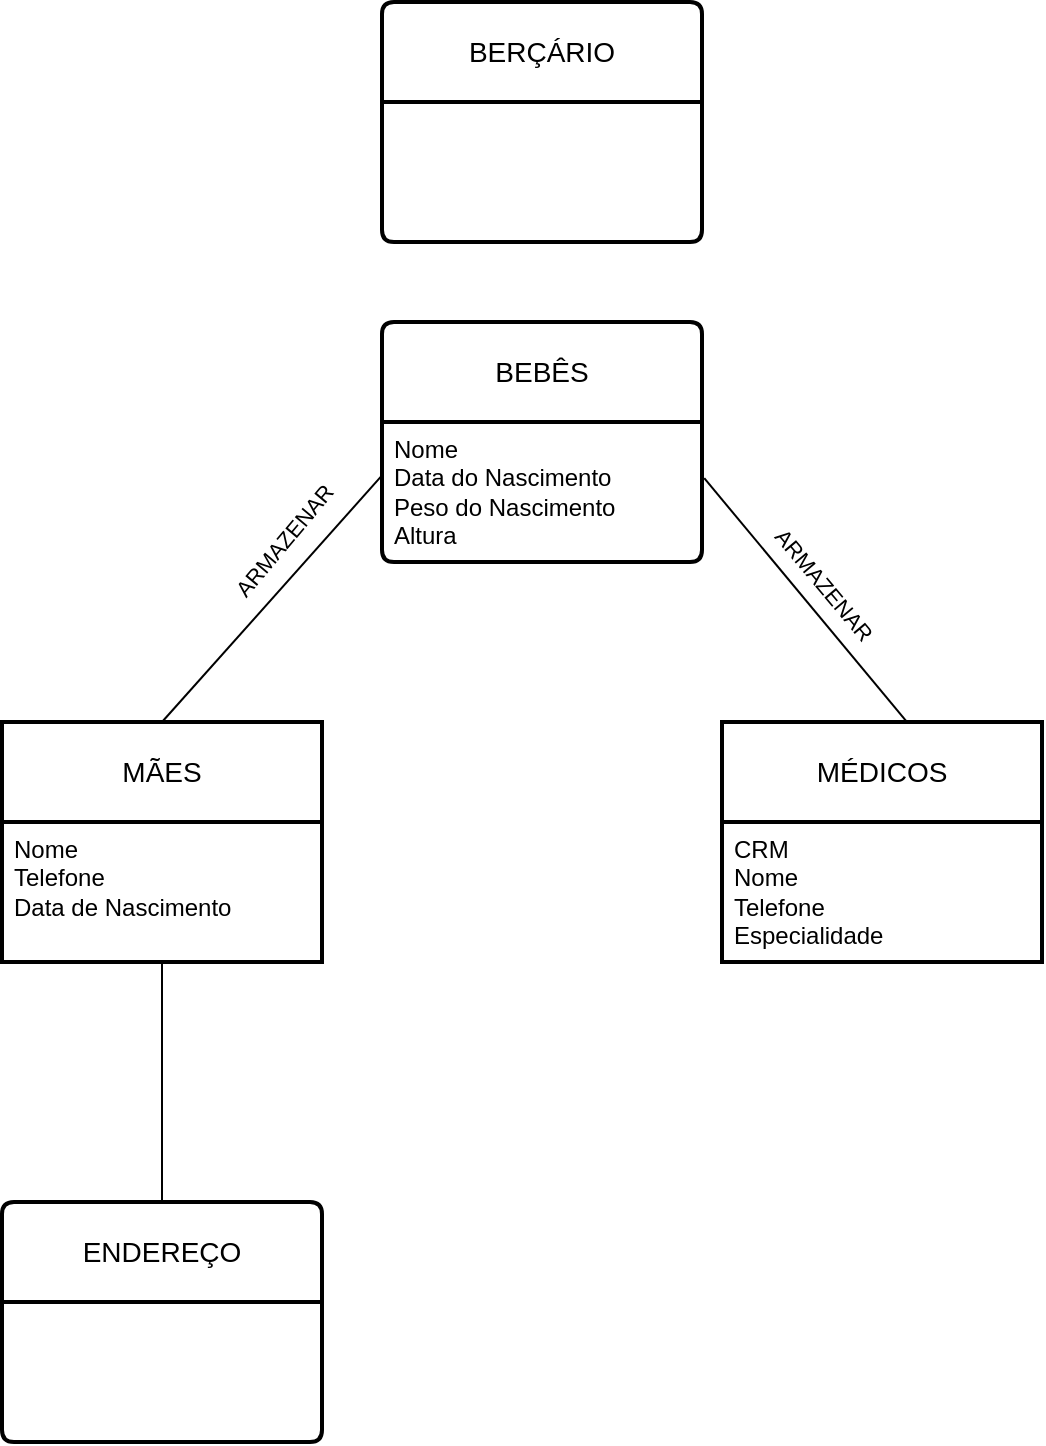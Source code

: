 <mxfile version="26.0.16">
  <diagram id="R2lEEEUBdFMjLlhIrx00" name="Page-1">
    <mxGraphModel dx="1195" dy="622" grid="1" gridSize="10" guides="1" tooltips="1" connect="1" arrows="1" fold="1" page="1" pageScale="1" pageWidth="850" pageHeight="1100" math="0" shadow="0" extFonts="Permanent Marker^https://fonts.googleapis.com/css?family=Permanent+Marker">
      <root>
        <mxCell id="0" />
        <mxCell id="1" parent="0" />
        <mxCell id="3y-TYH4g0Kz7OYsDt9np-11" style="edgeStyle=orthogonalEdgeStyle;rounded=0;orthogonalLoop=1;jettySize=auto;html=1;" parent="1" source="3y-TYH4g0Kz7OYsDt9np-4" target="3y-TYH4g0Kz7OYsDt9np-3" edge="1">
          <mxGeometry relative="1" as="geometry">
            <Array as="points">
              <mxPoint x="425" y="440" />
              <mxPoint x="425" y="440" />
            </Array>
          </mxGeometry>
        </mxCell>
        <mxCell id="3y-TYH4g0Kz7OYsDt9np-1" value="MÃES" style="swimlane;childLayout=stackLayout;horizontal=1;startSize=50;horizontalStack=0;rounded=1;fontSize=14;fontStyle=0;strokeWidth=2;resizeParent=0;resizeLast=1;shadow=0;dashed=0;align=center;arcSize=0;whiteSpace=wrap;html=1;" parent="1" vertex="1">
          <mxGeometry x="160" y="600" width="160" height="120" as="geometry" />
        </mxCell>
        <mxCell id="3y-TYH4g0Kz7OYsDt9np-2" value="Nome&lt;div&gt;Telefone&lt;/div&gt;&lt;div&gt;Data de Nascimento&lt;/div&gt;" style="align=left;strokeColor=none;fillColor=none;spacingLeft=4;spacingRight=4;fontSize=12;verticalAlign=top;resizable=0;rotatable=0;part=1;html=1;whiteSpace=wrap;" parent="3y-TYH4g0Kz7OYsDt9np-1" vertex="1">
          <mxGeometry y="50" width="160" height="70" as="geometry" />
        </mxCell>
        <mxCell id="3y-TYH4g0Kz7OYsDt9np-3" value="BEBÊS" style="swimlane;childLayout=stackLayout;horizontal=1;startSize=50;horizontalStack=0;rounded=1;fontSize=14;fontStyle=0;strokeWidth=2;resizeParent=0;resizeLast=1;shadow=0;dashed=0;align=center;arcSize=4;whiteSpace=wrap;html=1;" parent="1" vertex="1">
          <mxGeometry x="350" y="400" width="160" height="120" as="geometry" />
        </mxCell>
        <mxCell id="3y-TYH4g0Kz7OYsDt9np-4" value="Nome&lt;div&gt;Data do Nascimento&lt;/div&gt;&lt;div&gt;Peso do Nascimento&lt;/div&gt;&lt;div&gt;Altura&lt;/div&gt;" style="align=left;strokeColor=none;fillColor=none;spacingLeft=4;spacingRight=4;fontSize=12;verticalAlign=top;resizable=0;rotatable=0;part=1;html=1;whiteSpace=wrap;" parent="3y-TYH4g0Kz7OYsDt9np-3" vertex="1">
          <mxGeometry y="50" width="160" height="70" as="geometry" />
        </mxCell>
        <mxCell id="3y-TYH4g0Kz7OYsDt9np-5" value="MÉDICOS" style="swimlane;childLayout=stackLayout;horizontal=1;startSize=50;horizontalStack=0;rounded=1;fontSize=14;fontStyle=0;strokeWidth=2;resizeParent=0;resizeLast=1;shadow=0;dashed=0;align=center;arcSize=0;whiteSpace=wrap;html=1;" parent="1" vertex="1">
          <mxGeometry x="520" y="600" width="160" height="120" as="geometry" />
        </mxCell>
        <mxCell id="3y-TYH4g0Kz7OYsDt9np-6" value="CRM&lt;div&gt;Nome&lt;/div&gt;&lt;div&gt;Telefone&lt;/div&gt;&lt;div&gt;Especialidade&lt;/div&gt;" style="align=left;strokeColor=none;fillColor=none;spacingLeft=4;spacingRight=4;fontSize=12;verticalAlign=top;resizable=0;rotatable=0;part=1;html=1;whiteSpace=wrap;" parent="3y-TYH4g0Kz7OYsDt9np-5" vertex="1">
          <mxGeometry y="50" width="160" height="70" as="geometry" />
        </mxCell>
        <mxCell id="3y-TYH4g0Kz7OYsDt9np-7" value="BERÇÁRIO" style="swimlane;childLayout=stackLayout;horizontal=1;startSize=50;horizontalStack=0;rounded=1;fontSize=14;fontStyle=0;strokeWidth=2;resizeParent=0;resizeLast=1;shadow=0;dashed=0;align=center;arcSize=4;whiteSpace=wrap;html=1;" parent="1" vertex="1">
          <mxGeometry x="350" y="240" width="160" height="120" as="geometry" />
        </mxCell>
        <mxCell id="3y-TYH4g0Kz7OYsDt9np-16" value="" style="endArrow=none;html=1;rounded=0;entryX=-0.002;entryY=0.387;entryDx=0;entryDy=0;exitX=0.5;exitY=0;exitDx=0;exitDy=0;entryPerimeter=0;" parent="1" source="3y-TYH4g0Kz7OYsDt9np-1" target="3y-TYH4g0Kz7OYsDt9np-4" edge="1">
          <mxGeometry width="50" height="50" relative="1" as="geometry">
            <mxPoint x="400" y="690" as="sourcePoint" />
            <mxPoint x="450" y="640" as="targetPoint" />
          </mxGeometry>
        </mxCell>
        <mxCell id="3y-TYH4g0Kz7OYsDt9np-23" value="ARMAZENAR" style="edgeLabel;html=1;align=center;verticalAlign=middle;resizable=0;points=[];rotation=-50;" parent="3y-TYH4g0Kz7OYsDt9np-16" vertex="1" connectable="0">
          <mxGeometry x="0.237" y="-3" relative="1" as="geometry">
            <mxPoint x="-10" y="-16" as="offset" />
          </mxGeometry>
        </mxCell>
        <mxCell id="3y-TYH4g0Kz7OYsDt9np-17" value="" style="endArrow=none;html=1;rounded=0;entryX=1.007;entryY=0.401;entryDx=0;entryDy=0;entryPerimeter=0;exitX=0.581;exitY=0.005;exitDx=0;exitDy=0;exitPerimeter=0;" parent="1" source="3y-TYH4g0Kz7OYsDt9np-5" target="3y-TYH4g0Kz7OYsDt9np-4" edge="1">
          <mxGeometry width="50" height="50" relative="1" as="geometry">
            <mxPoint x="570" y="670" as="sourcePoint" />
            <mxPoint x="620" y="620" as="targetPoint" />
          </mxGeometry>
        </mxCell>
        <mxCell id="3y-TYH4g0Kz7OYsDt9np-24" value="ARMAZENAR" style="edgeLabel;html=1;align=center;verticalAlign=middle;resizable=0;points=[];rotation=50;" parent="3y-TYH4g0Kz7OYsDt9np-17" vertex="1" connectable="0">
          <mxGeometry x="0.44" relative="1" as="geometry">
            <mxPoint x="31" y="18" as="offset" />
          </mxGeometry>
        </mxCell>
        <mxCell id="xraj74hxMdlII2D9RcbE-1" value="ENDEREÇO" style="swimlane;childLayout=stackLayout;horizontal=1;startSize=50;horizontalStack=0;rounded=1;fontSize=14;fontStyle=0;strokeWidth=2;resizeParent=0;resizeLast=1;shadow=0;dashed=0;align=center;arcSize=4;whiteSpace=wrap;html=1;" vertex="1" parent="1">
          <mxGeometry x="160" y="840" width="160" height="120" as="geometry" />
        </mxCell>
        <mxCell id="xraj74hxMdlII2D9RcbE-2" value="&lt;div&gt;&lt;br&gt;&lt;/div&gt;" style="align=left;strokeColor=none;fillColor=none;spacingLeft=4;spacingRight=4;fontSize=12;verticalAlign=top;resizable=0;rotatable=0;part=1;html=1;whiteSpace=wrap;" vertex="1" parent="xraj74hxMdlII2D9RcbE-1">
          <mxGeometry y="50" width="160" height="70" as="geometry" />
        </mxCell>
        <mxCell id="xraj74hxMdlII2D9RcbE-10" value="" style="endArrow=none;html=1;rounded=0;exitX=0.5;exitY=0;exitDx=0;exitDy=0;entryX=0.5;entryY=1;entryDx=0;entryDy=0;" edge="1" parent="1" source="xraj74hxMdlII2D9RcbE-1" target="3y-TYH4g0Kz7OYsDt9np-2">
          <mxGeometry width="50" height="50" relative="1" as="geometry">
            <mxPoint x="190" y="770" as="sourcePoint" />
            <mxPoint x="250" y="730" as="targetPoint" />
          </mxGeometry>
        </mxCell>
      </root>
    </mxGraphModel>
  </diagram>
</mxfile>
